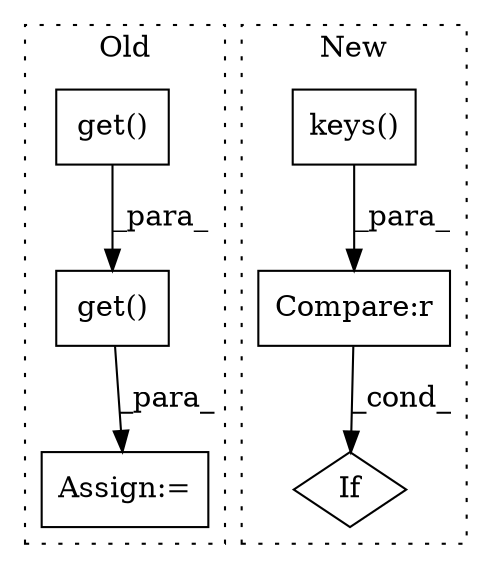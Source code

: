 digraph G {
subgraph cluster0 {
1 [label="get()" a="75" s="2479,2520" l="25,1" shape="box"];
3 [label="Assign:=" a="68" s="2688" l="3" shape="box"];
6 [label="get()" a="75" s="2432,2521" l="33,1" shape="box"];
label = "Old";
style="dotted";
}
subgraph cluster1 {
2 [label="keys()" a="75" s="3224" l="27" shape="box"];
4 [label="If" a="96" s="3216" l="3" shape="diamond"];
5 [label="Compare:r" a="40" s="3219" l="32" shape="box"];
label = "New";
style="dotted";
}
1 -> 6 [label="_para_"];
2 -> 5 [label="_para_"];
5 -> 4 [label="_cond_"];
6 -> 3 [label="_para_"];
}
